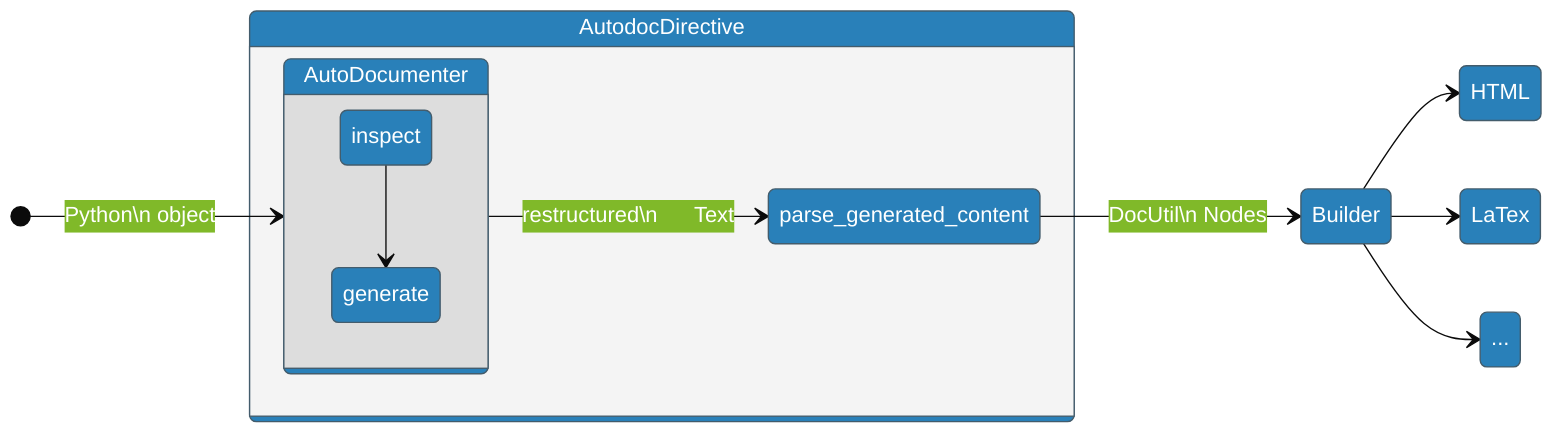 %%{init: {'theme': 'base', 'themeVariables': { 'tertiaryColor': '#DDDDDD', 'primaryColor': '#2980b9', 'primaryTextColor': '#FFFFFF'}}}%%
stateDiagram-v2
   direction LR


   [*] --> AutoDocumenter: Python\n&nbspobject

   state AutodocDirective {
        state "parse_generated_content" as pgc
        state AutoDocumenter {
           inspect --> generate
        }
   AutoDocumenter --> pgc: restructured\n&nbsp&nbsp&nbsp&nbsp&nbsp&nbspText
   }

   pgc --> Builder: DocUtil\n&nbspNodes

   Builder --> HTML
   Builder --> LaTex
   Builder --> ...